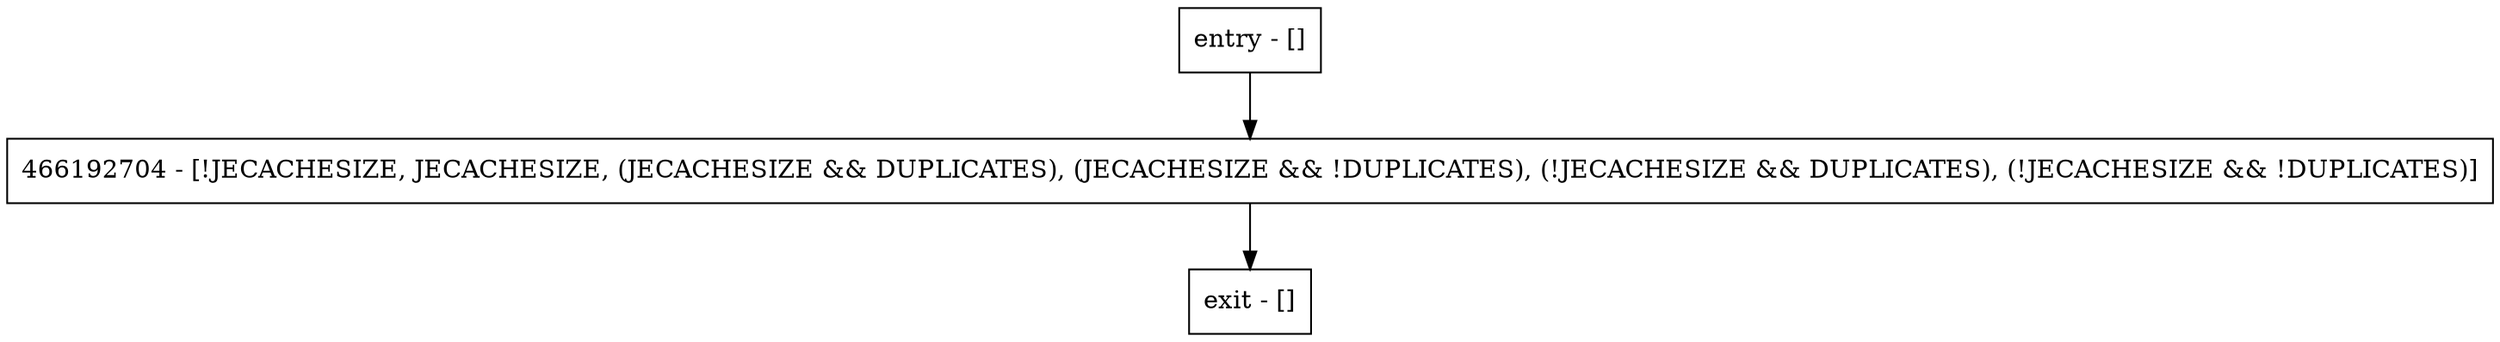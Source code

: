 digraph makeCursor {
node [shape=record];
entry [label="entry - []"];
exit [label="exit - []"];
466192704 [label="466192704 - [!JECACHESIZE, JECACHESIZE, (JECACHESIZE && DUPLICATES), (JECACHESIZE && !DUPLICATES), (!JECACHESIZE && DUPLICATES), (!JECACHESIZE && !DUPLICATES)]"];
entry;
exit;
entry -> 466192704;
466192704 -> exit;
}
